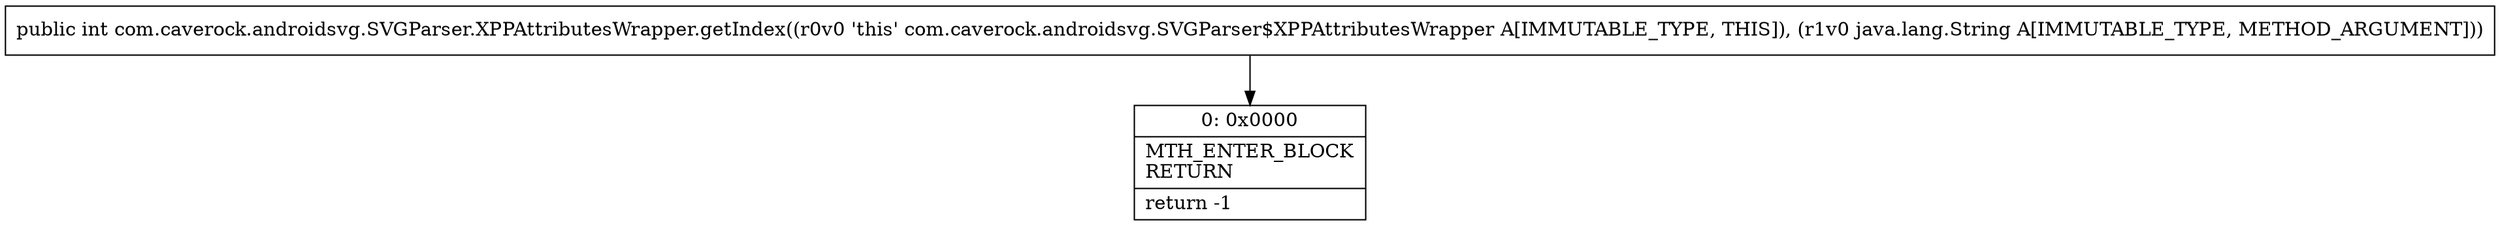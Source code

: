 digraph "CFG forcom.caverock.androidsvg.SVGParser.XPPAttributesWrapper.getIndex(Ljava\/lang\/String;)I" {
Node_0 [shape=record,label="{0\:\ 0x0000|MTH_ENTER_BLOCK\lRETURN\l|return \-1\l}"];
MethodNode[shape=record,label="{public int com.caverock.androidsvg.SVGParser.XPPAttributesWrapper.getIndex((r0v0 'this' com.caverock.androidsvg.SVGParser$XPPAttributesWrapper A[IMMUTABLE_TYPE, THIS]), (r1v0 java.lang.String A[IMMUTABLE_TYPE, METHOD_ARGUMENT])) }"];
MethodNode -> Node_0;
}

